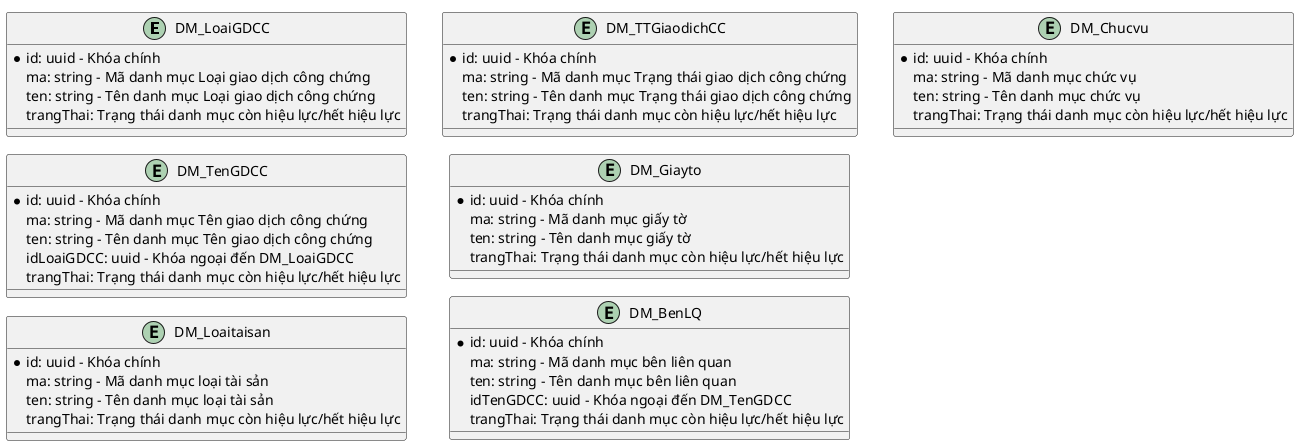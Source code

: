 @startuml ldm
!pragma layout smetana
left to right direction

entity DM_LoaiGDCC
entity DM_TenGDCC
entity DM_Loaitaisan
entity DM_TTGiaodichCC
entity DM_Giayto
entity DM_BenLQ
entity DM_Chucvu

entity DM_LoaiGDCC {
  *id: uuid - Khóa chính
  ma: string - Mã danh mục Loại giao dịch công chứng
  ten: string - Tên danh mục Loại giao dịch công chứng
  trangThai: Trạng thái danh mục còn hiệu lực/hết hiệu lực
}

entity DM_TenGDCC {
  *id: uuid - Khóa chính
  ma: string - Mã danh mục Tên giao dịch công chứng
  ten: string - Tên danh mục Tên giao dịch công chứng
  idLoaiGDCC: uuid - Khóa ngoại đến DM_LoaiGDCC
  trangThai: Trạng thái danh mục còn hiệu lực/hết hiệu lực
}

entity DM_TTGiaodichCC {
  *id: uuid - Khóa chính
  ma: string - Mã danh mục Trạng thái giao dịch công chứng
  ten: string - Tên danh mục Trạng thái giao dịch công chứng
  trangThai: Trạng thái danh mục còn hiệu lực/hết hiệu lực
}

entity DM_Loaitaisan {
  *id: uuid - Khóa chính
  ma: string - Mã danh mục loại tài sản
  ten: string - Tên danh mục loại tài sản
  trangThai: Trạng thái danh mục còn hiệu lực/hết hiệu lực
}

entity DM_Giayto {
  *id: uuid - Khóa chính
  ma: string - Mã danh mục giấy tờ
  ten: string - Tên danh mục giấy tờ
  trangThai: Trạng thái danh mục còn hiệu lực/hết hiệu lực
}

entity DM_BenLQ {
  *id: uuid - Khóa chính
  ma: string - Mã danh mục bên liên quan
  ten: string - Tên danh mục bên liên quan
  idTenGDCC: uuid - Khóa ngoại đến DM_TenGDCC
  trangThai: Trạng thái danh mục còn hiệu lực/hết hiệu lực
}

entity DM_Chucvu {
  *id: uuid - Khóa chính
  ma: string - Mã danh mục chức vụ
  ten: string - Tên danh mục chức vụ
  trangThai: Trạng thái danh mục còn hiệu lực/hết hiệu lực
}

@enduml
